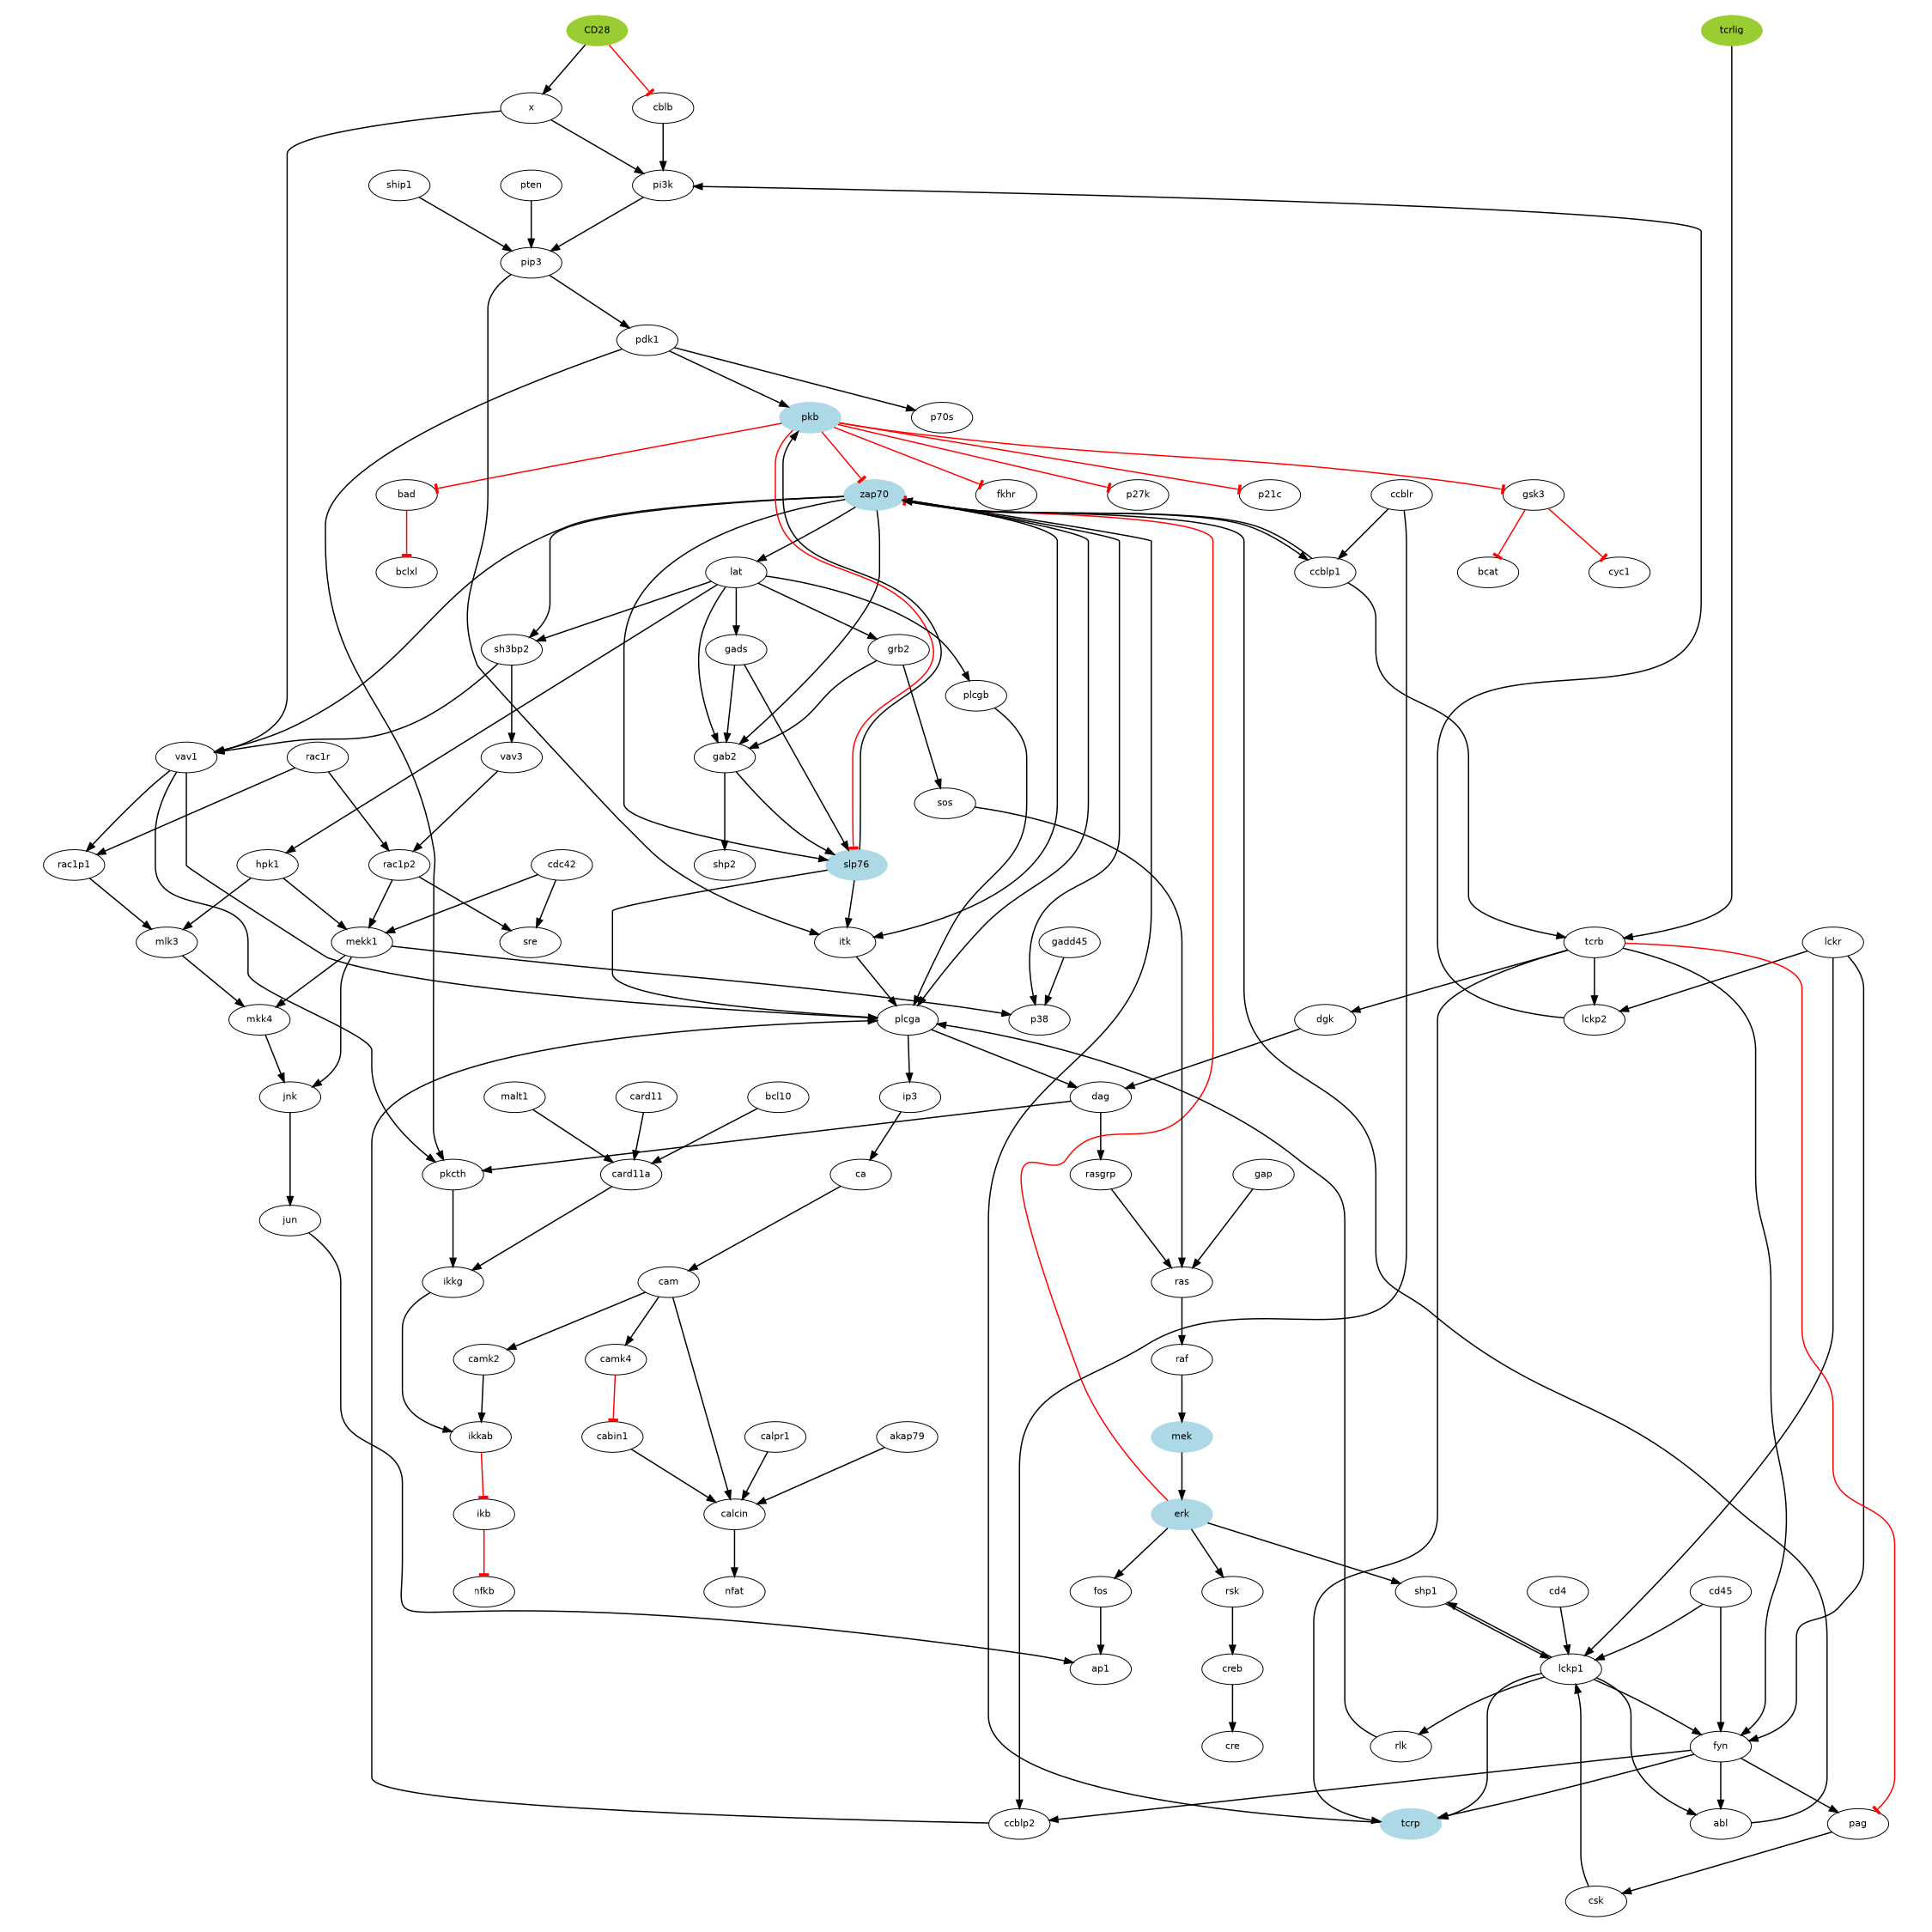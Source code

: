 digraph foo {
	graph [splines=TRUE, size="15,15", bgcolor=white, ratio=fill, pad="0.5,0.5", dpi=72, fontcolor=black, rank=same, rankdir=TB];
	node [label="\N", fontsize=22, fontname=Helvetica, style="filled,bold", shape=circle, fixedsize=TRUE, fillcolor=transparent, color=black, fontcolor=black, height="0.5", width="0.75"];
	edge [headport=center, style=solid, penwidth=1, weight="1.0", arrowsize=2, minlen=3, color=black, dir=none, fontcolor=black, arrowhead=none, arrowtail=none, fontsize=14, labelfontsize=11];
	graph [bb="0 0 3964 3964"];
	subgraph 0 {
		graph [rank=source,
			bb=""];
		CD28 [label=CD28, style=filled, shape=ellipse, fixedsize=FALSE, fillcolor=olivedrab3, color=olivedrab3, height=1, width=2];
		tcrlig [label=tcrlig, style=filled, shape=ellipse, fixedsize=FALSE, fillcolor=olivedrab3, color=olivedrab3, height=1, width=2];
	}
	subgraph 1 {
		graph [rank=sink,
			bb=""];
	}
	mekk1 [label=mekk1, style="filled, bold", shape=ellipse, fixedsize=FALSE, fillcolor=white, height=1, width=2];
	fos [label=fos, style="filled, bold", shape=ellipse, fixedsize=FALSE, fillcolor=white, height=1, width=2];
	bad [label=bad, style="filled, bold", shape=ellipse, fixedsize=FALSE, fillcolor=white, height=1, width=2];
	gads [label=gads, style="filled, bold", shape=ellipse, fixedsize=FALSE, fillcolor=white, height=1, width=2];
	card11a [label=card11a, style="filled, bold", shape=ellipse, fixedsize=FALSE, fillcolor=white, height=1, width=2];
	gab2 [label=gab2, style="filled, bold", shape=ellipse, fixedsize=FALSE, fillcolor=white, height=1, width=2];
	fyn [label=fyn, style="filled, bold", shape=ellipse, fixedsize=FALSE, fillcolor=white, height=1, width=2];
	gadd45 [label=gadd45, style="filled, bold", shape=ellipse, fixedsize=FALSE, fillcolor=white, height=1, width=2];
	cd4 [label=cd4, style="filled, bold", shape=ellipse, fixedsize=FALSE, fillcolor=white, height=1, width=2];
	zap70 [label=zap70, style="filled, bold", shape=ellipse, fixedsize=FALSE, fillcolor=lightblue, color=lightblue, height=1, width=2];
	dag [label=dag, style="filled, bold", shape=ellipse, fixedsize=FALSE, fillcolor=white, height=1, width=2];
	mlk3 [label=mlk3, style="filled, bold", shape=ellipse, fixedsize=FALSE, fillcolor=white, height=1, width=2];
	erk [label=erk, style="filled, bold", shape=ellipse, fixedsize=FALSE, fillcolor=lightblue, color=lightblue, height=1, width=2];
	pdk1 [label=pdk1, style="filled, bold", shape=ellipse, fixedsize=FALSE, fillcolor=white, height=1, width=2];
	cabin1 [label=cabin1, style="filled, bold", shape=ellipse, fixedsize=FALSE, fillcolor=white, height=1, width=2];
	calpr1 [label=calpr1, style="filled, bold", shape=ellipse, fixedsize=FALSE, fillcolor=white, height=1, width=2];
	cd45 [label=cd45, style="filled, bold", shape=ellipse, fixedsize=FALSE, fillcolor=white, height=1, width=2];
	grb2 [label=grb2, style="filled, bold", shape=ellipse, fixedsize=FALSE, fillcolor=white, height=1, width=2];
	lckp1 [label=lckp1, style="filled, bold", shape=ellipse, fixedsize=FALSE, fillcolor=white, height=1, width=2];
	lckr [label=lckr, style="filled, bold", shape=ellipse, fixedsize=FALSE, fillcolor=white, height=1, width=2];
	vav3 [label=vav3, style="filled, bold", shape=ellipse, fixedsize=FALSE, fillcolor=white, height=1, width=2];
	jnk [label=jnk, style="filled, bold", shape=ellipse, fixedsize=FALSE, fillcolor=white, height=1, width=2];
	bcl10 [label=bcl10, style="filled, bold", shape=ellipse, fixedsize=FALSE, fillcolor=white, height=1, width=2];
	calcin [label=calcin, style="filled, bold", shape=ellipse, fixedsize=FALSE, fillcolor=white, height=1, width=2];
	ccblr [label=ccblr, style="filled, bold", shape=ellipse, fixedsize=FALSE, fillcolor=white, height=1, width=2];
	malt1 [label=malt1, style="filled, bold", shape=ellipse, fixedsize=FALSE, fillcolor=white, height=1, width=2];
	itk [label=itk, style="filled, bold", shape=ellipse, fixedsize=FALSE, fillcolor=white, height=1, width=2];
	slp76 [label=slp76, style="filled, bold", shape=ellipse, fixedsize=FALSE, fillcolor=lightblue, color=lightblue, height=1, width=2];
	rsk [label=rsk, style="filled, bold", shape=ellipse, fixedsize=FALSE, fillcolor=white, height=1, width=2];
	dgk [label=dgk, style="filled, bold", shape=ellipse, fixedsize=FALSE, fillcolor=white, height=1, width=2];
	hpk1 [label=hpk1, style="filled, bold", shape=ellipse, fixedsize=FALSE, fillcolor=white, height=1, width=2];
	pi3k [label=pi3k, style="filled, bold", shape=ellipse, fixedsize=FALSE, fillcolor=white, height=1, width=2];
	pkb [label=pkb, style="filled, bold", shape=ellipse, fixedsize=FALSE, fillcolor=lightblue, color=lightblue, height=1, width=2];
	camk4 [label=camk4, style="filled, bold", shape=ellipse, fixedsize=FALSE, fillcolor=white, height=1, width=2];
	ccblp2 [label=ccblp2, style="filled, bold", shape=ellipse, fixedsize=FALSE, fillcolor=white, height=1, width=2];
	card11 [label=card11, style="filled, bold", shape=ellipse, fixedsize=FALSE, fillcolor=white, height=1, width=2];
	vav1 [label=vav1, style="filled, bold", shape=ellipse, fixedsize=FALSE, fillcolor=white, height=1, width=2];
	mek [label=mek, style="filled, bold", shape=ellipse, fixedsize=FALSE, fillcolor=lightblue, color=lightblue, height=1, width=2];
	cdc42 [label=cdc42, style="filled, bold", shape=ellipse, fixedsize=FALSE, fillcolor=white, height=1, width=2];
	cam [label=cam, style="filled, bold", shape=ellipse, fixedsize=FALSE, fillcolor=white, height=1, width=2];
	sh3bp2 [label=sh3bp2, style="filled, bold", shape=ellipse, fixedsize=FALSE, fillcolor=white, height=1, width=2];
	shp1 [label=shp1, style="filled, bold", shape=ellipse, fixedsize=FALSE, fillcolor=white, height=1, width=2];
	lat [label=lat, style="filled, bold", shape=ellipse, fixedsize=FALSE, fillcolor=white, height=1, width=2];
	tcrb [label=tcrb, style="filled, bold", shape=ellipse, fixedsize=FALSE, fillcolor=white, height=1, width=2];
	plcga [label=plcga, style="filled, bold", shape=ellipse, fixedsize=FALSE, fillcolor=white, height=1, width=2];
	cblb [label=cblb, style="filled, bold", shape=ellipse, fixedsize=FALSE, fillcolor=white, height=1, width=2];
	plcgb [label=plcgb, style="filled, bold", shape=ellipse, fixedsize=FALSE, fillcolor=white, height=1, width=2];
	akap79 [label=akap79, style="filled, bold", shape=ellipse, fixedsize=FALSE, fillcolor=white, height=1, width=2];
	rac1p1 [label=rac1p1, style="filled, bold", shape=ellipse, fixedsize=FALSE, fillcolor=white, height=1, width=2];
	ikkab [label=ikkab, style="filled, bold", shape=ellipse, fixedsize=FALSE, fillcolor=white, height=1, width=2];
	pag [label=pag, style="filled, bold", shape=ellipse, fixedsize=FALSE, fillcolor=white, height=1, width=2];
	pip3 [label=pip3, style="filled, bold", shape=ellipse, fixedsize=FALSE, fillcolor=white, height=1, width=2];
	gsk3 [label=gsk3, style="filled, bold", shape=ellipse, fixedsize=FALSE, fillcolor=white, height=1, width=2];
	ccblp1 [label=ccblp1, style="filled, bold", shape=ellipse, fixedsize=FALSE, fillcolor=white, height=1, width=2];
	csk [label=csk, style="filled, bold", shape=ellipse, fixedsize=FALSE, fillcolor=white, height=1, width=2];
	raf [label=raf, style="filled, bold", shape=ellipse, fixedsize=FALSE, fillcolor=white, height=1, width=2];
	rac1r [label=rac1r, style="filled, bold", shape=ellipse, fixedsize=FALSE, fillcolor=white, height=1, width=2];
	x [label=x, style="filled, bold", shape=ellipse, fixedsize=FALSE, fillcolor=white, height=1, width=2];
	ship1 [label=ship1, style="filled, bold", shape=ellipse, fixedsize=FALSE, fillcolor=white, height=1, width=2];
	sos [label=sos, style="filled, bold", shape=ellipse, fixedsize=FALSE, fillcolor=white, height=1, width=2];
	rlk [label=rlk, style="filled, bold", shape=ellipse, fixedsize=FALSE, fillcolor=white, height=1, width=2];
	mkk4 [label=mkk4, style="filled, bold", shape=ellipse, fixedsize=FALSE, fillcolor=white, height=1, width=2];
	lckp2 [label=lckp2, style="filled, bold", shape=ellipse, fixedsize=FALSE, fillcolor=white, height=1, width=2];
	ca [label=ca, style="filled, bold", shape=ellipse, fixedsize=FALSE, fillcolor=white, height=1, width=2];
	pkcth [label=pkcth, style="filled, bold", shape=ellipse, fixedsize=FALSE, fillcolor=white, height=1, width=2];
	jun [label=jun, style="filled, bold", shape=ellipse, fixedsize=FALSE, fillcolor=white, height=1, width=2];
	rasgrp [label=rasgrp, style="filled, bold", shape=ellipse, fixedsize=FALSE, fillcolor=white, height=1, width=2];
	gap [label=gap, style="filled, bold", shape=ellipse, fixedsize=FALSE, fillcolor=white, height=1, width=2];
	rac1p2 [label=rac1p2, style="filled, bold", shape=ellipse, fixedsize=FALSE, fillcolor=white, height=1, width=2];
	ras [label=ras, style="filled, bold", shape=ellipse, fixedsize=FALSE, fillcolor=white, height=1, width=2];
	camk2 [label=camk2, style="filled, bold", shape=ellipse, fixedsize=FALSE, fillcolor=white, height=1, width=2];
	pten [label=pten, style="filled, bold", shape=ellipse, fixedsize=FALSE, fillcolor=white, height=1, width=2];
	ip3 [label=ip3, style="filled, bold", shape=ellipse, fixedsize=FALSE, fillcolor=white, height=1, width=2];
	abl [label=abl, style="filled, bold", shape=ellipse, fixedsize=FALSE, fillcolor=white, height=1, width=2];
	ikb [label=ikb, style="filled, bold", shape=ellipse, fixedsize=FALSE, fillcolor=white, height=1, width=2];
	tcrp [label=tcrp, style="filled, bold", shape=ellipse, fixedsize=FALSE, fillcolor=lightblue, color=lightblue, height=1, width=2];
	creb [label=creb, style="filled, bold", shape=ellipse, fixedsize=FALSE, fillcolor=white, height=1, width=2];
	ikkg [label=ikkg, style="filled, bold", shape=ellipse, fixedsize=FALSE, fillcolor=white, height=1, width=2];
	p38 [label=p38, style="filled, bold", shape=ellipse, fixedsize=FALSE, fillcolor=white, height=1, width=2];
	ap1 [label=ap1, style="filled, bold", shape=ellipse, fixedsize=FALSE, fillcolor=white, height=1, width=2];
	bclxl [label=bclxl, style="filled, bold", shape=ellipse, fixedsize=FALSE, fillcolor=white, height=1, width=2];
	nfat [label=nfat, style="filled, bold", shape=ellipse, fixedsize=FALSE, fillcolor=white, height=1, width=2];
	p21c [label=p21c, style="filled, bold", shape=ellipse, fixedsize=FALSE, fillcolor=white, height=1, width=2];
	sre [label=sre, style="filled, bold", shape=ellipse, fixedsize=FALSE, fillcolor=white, height=1, width=2];
	p70s [label=p70s, style="filled, bold", shape=ellipse, fixedsize=FALSE, fillcolor=white, height=1, width=2];
	fkhr [label=fkhr, style="filled, bold", shape=ellipse, fixedsize=FALSE, fillcolor=white, height=1, width=2];
	cyc1 [label=cyc1, style="filled, bold", shape=ellipse, fixedsize=FALSE, fillcolor=white, height=1, width=2];
	shp2 [label=shp2, style="filled, bold", shape=ellipse, fixedsize=FALSE, fillcolor=white, height=1, width=2];
	nfkb [label=nfkb, style="filled, bold", shape=ellipse, fixedsize=FALSE, fillcolor=white, height=1, width=2];
	cre [label=cre, style="filled, bold", shape=ellipse, fixedsize=FALSE, fillcolor=white, height=1, width=2];
	p27k [label=p27k, style="filled, bold", shape=ellipse, fixedsize=FALSE, fillcolor=white, height=1, width=2];
	bcat [label=bcat, style="filled, bold", shape=ellipse, fixedsize=FALSE, fillcolor=white, height=1, width=2];
	mekk1 -> p38:center [penwidth=3, weight=1, dir=forward, arrowhead=normal];
	mekk1 -> jnk:center [penwidth=3, weight=1, dir=forward, arrowhead=normal];
	mekk1 -> mkk4:center [penwidth=3, weight=1, dir=forward, arrowhead=normal];
	fos -> ap1:center [penwidth=3, weight=1, dir=forward, arrowhead=normal];
	bad -> bclxl:center [penwidth=3, weight=1, color=red, dir=forward, arrowhead=tee];
	gads -> gab2:center [penwidth=3, weight=1, dir=forward, arrowhead=normal];
	gads -> slp76:center [penwidth=3, weight=1, dir=forward, arrowhead=normal];
	card11a -> ikkg:center [penwidth=3, weight=1, dir=forward, arrowhead=normal];
	gab2 -> slp76:center [penwidth=3, weight=1, dir=forward, arrowhead=normal];
	gab2 -> shp2:center [penwidth=3, weight=1, dir=forward, arrowhead=normal];
	fyn -> ccblp2:center [penwidth=3, weight=1, dir=forward, arrowhead=normal];
	fyn -> tcrp:center [penwidth=3, weight=1, dir=forward, arrowhead=normal];
	fyn -> abl:center [penwidth=3, weight=1, dir=forward, arrowhead=normal];
	fyn -> pag:center [penwidth=3, weight=1, dir=forward, arrowhead=normal];
	gadd45 -> p38:center [penwidth=3, weight=1, dir=forward, arrowhead=normal];
	cd4 -> lckp1:center [penwidth=3, weight=1, dir=forward, arrowhead=normal];
	zap70 -> lat:center [penwidth=3, weight=1, dir=forward, arrowhead=normal];
	zap70 -> ccblp1:center [penwidth=3, weight=1, dir=forward, arrowhead=normal];
	zap70 -> p38:center [penwidth=3, weight=1, dir=forward, arrowhead=normal];
	zap70 -> sh3bp2:center [penwidth=3, weight=1, dir=forward, arrowhead=normal];
	zap70 -> itk:center [penwidth=3, weight=1, dir=forward, arrowhead=normal];
	zap70 -> gab2:center [penwidth=3, weight=1, dir=forward, arrowhead=normal];
	zap70 -> slp76:center [penwidth=3, weight=1, dir=forward, arrowhead=normal];
	zap70 -> plcga:center [penwidth=3, weight=1, dir=forward, arrowhead=normal];
	zap70 -> vav1:center [penwidth=3, weight=1, dir=forward, arrowhead=normal];
	dag -> rasgrp:center [penwidth=3, weight=1, dir=forward, arrowhead=normal];
	dag -> pkcth:center [penwidth=3, weight=1, dir=forward, arrowhead=normal];
	mlk3 -> mkk4:center [penwidth=3, weight=1, dir=forward, arrowhead=normal];
	erk -> rsk:center [penwidth=3, weight=1, dir=forward, arrowhead=normal];
	erk -> fos:center [penwidth=3, weight=1, dir=forward, arrowhead=normal];
	erk -> shp1:center [penwidth=3, weight=1, dir=forward, arrowhead=normal];
	erk -> zap70:center [penwidth=3, weight=1, color=red, dir=forward, arrowhead=tee];
	pdk1 -> pkcth:center [penwidth=3, weight=1, dir=forward, arrowhead=normal];
	pdk1 -> p70s:center [penwidth=3, weight=1, dir=forward, arrowhead=normal];
	pdk1 -> pkb:center [penwidth=3, weight=1, dir=forward, arrowhead=normal];
	cabin1 -> calcin:center [penwidth=3, weight=1, dir=forward, arrowhead=normal];
	calpr1 -> calcin:center [penwidth=3, weight=1, dir=forward, arrowhead=normal];
	cd45 -> fyn:center [penwidth=3, weight=1, dir=forward, arrowhead=normal];
	cd45 -> lckp1:center [penwidth=3, weight=1, dir=forward, arrowhead=normal];
	grb2 -> gab2:center [penwidth=3, weight=1, dir=forward, arrowhead=normal];
	grb2 -> sos:center [penwidth=3, weight=1, dir=forward, arrowhead=normal];
	lckp1 -> fyn:center [penwidth=3, weight=1, dir=forward, arrowhead=normal];
	lckp1 -> shp1:center [penwidth=3, weight=1, dir=forward, arrowhead=normal];
	lckp1 -> rlk:center [penwidth=3, weight=1, dir=forward, arrowhead=normal];
	lckp1 -> abl:center [penwidth=3, weight=1, dir=forward, arrowhead=normal];
	lckp1 -> tcrp:center [penwidth=3, weight=1, dir=forward, arrowhead=normal];
	lckr -> fyn:center [penwidth=3, weight=1, dir=forward, arrowhead=normal];
	lckr -> lckp2:center [penwidth=3, weight=1, dir=forward, arrowhead=normal];
	lckr -> lckp1:center [penwidth=3, weight=1, dir=forward, arrowhead=normal];
	vav3 -> rac1p2:center [penwidth=3, weight=1, dir=forward, arrowhead=normal];
	jnk -> jun:center [penwidth=3, weight=1, dir=forward, arrowhead=normal];
	bcl10 -> card11a:center [penwidth=3, weight=1, dir=forward, arrowhead=normal];
	calcin -> nfat:center [penwidth=3, weight=1, dir=forward, arrowhead=normal];
	ccblr -> ccblp2:center [penwidth=3, weight=1, dir=forward, arrowhead=normal];
	ccblr -> ccblp1:center [penwidth=3, weight=1, dir=forward, arrowhead=normal];
	malt1 -> card11a:center [penwidth=3, weight=1, dir=forward, arrowhead=normal];
	itk -> plcga:center [penwidth=3, weight=1, dir=forward, arrowhead=normal];
	slp76 -> plcga:center [penwidth=3, weight=1, dir=forward, arrowhead=normal];
	slp76 -> itk:center [penwidth=3, weight=1, dir=forward, arrowhead=normal];
	slp76 -> pkb:center [penwidth=3, weight=1, dir=forward, arrowhead=normal];
	rsk -> creb:center [penwidth=3, weight=1, dir=forward, arrowhead=normal];
	dgk -> dag:center [penwidth=3, weight=1, dir=forward, arrowhead=normal];
	hpk1 -> mlk3:center [penwidth=3, weight=1, dir=forward, arrowhead=normal];
	hpk1 -> mekk1:center [penwidth=3, weight=1, dir=forward, arrowhead=normal];
	CD28 -> x:center [penwidth=3, weight=1, dir=forward, arrowhead=normal];
	CD28 -> cblb:center [penwidth=3, weight=1, color=red, dir=forward, arrowhead=tee];
	pi3k -> pip3:center [penwidth=3, weight=1, dir=forward, arrowhead=normal];
	pkb -> bad:center [penwidth=3, weight=1, color=red, dir=forward, arrowhead=tee];
	pkb -> p21c:center [penwidth=3, weight=1, color=red, dir=forward, arrowhead=tee];
	pkb -> fkhr:center [penwidth=3, weight=1, color=red, dir=forward, arrowhead=tee];
	pkb -> gsk3:center [penwidth=3, weight=1, color=red, dir=forward, arrowhead=tee];
	pkb -> p27k:center [penwidth=3, weight=1, color=red, dir=forward, arrowhead=tee];
	pkb -> zap70:center [penwidth=3, weight=1, color=red, dir=forward, arrowhead=tee];
	pkb -> slp76:center [penwidth=3, weight=1, color=red, dir=forward, arrowhead=tee];
	camk4 -> cabin1:center [penwidth=3, weight=1, color=red, dir=forward, arrowhead=tee];
	ccblp2 -> plcga:center [penwidth=3, weight=1, dir=forward, arrowhead=normal];
	card11 -> card11a:center [penwidth=3, weight=1, dir=forward, arrowhead=normal];
	vav1 -> plcga:center [penwidth=3, weight=1, dir=forward, arrowhead=normal];
	vav1 -> pkcth:center [penwidth=3, weight=1, dir=forward, arrowhead=normal];
	vav1 -> rac1p1:center [penwidth=3, weight=1, dir=forward, arrowhead=normal];
	mek -> erk:center [penwidth=3, weight=1, dir=forward, arrowhead=normal];
	cdc42 -> sre:center [penwidth=3, weight=1, dir=forward, arrowhead=normal];
	cdc42 -> mekk1:center [penwidth=3, weight=1, dir=forward, arrowhead=normal];
	cam -> camk4:center [penwidth=3, weight=1, dir=forward, arrowhead=normal];
	cam -> camk2:center [penwidth=3, weight=1, dir=forward, arrowhead=normal];
	cam -> calcin:center [penwidth=3, weight=1, dir=forward, arrowhead=normal];
	sh3bp2 -> vav3:center [penwidth=3, weight=1, dir=forward, arrowhead=normal];
	sh3bp2 -> vav1:center [penwidth=3, weight=1, dir=forward, arrowhead=normal];
	shp1 -> lckp1:center [penwidth=3, weight=1, dir=forward, arrowhead=normal];
	lat -> gads:center [penwidth=3, weight=1, dir=forward, arrowhead=normal];
	lat -> hpk1:center [penwidth=3, weight=1, dir=forward, arrowhead=normal];
	lat -> grb2:center [penwidth=3, weight=1, dir=forward, arrowhead=normal];
	lat -> sh3bp2:center [penwidth=3, weight=1, dir=forward, arrowhead=normal];
	lat -> gab2:center [penwidth=3, weight=1, dir=forward, arrowhead=normal];
	lat -> plcgb:center [penwidth=3, weight=1, dir=forward, arrowhead=normal];
	tcrb -> fyn:center [penwidth=3, weight=1, dir=forward, arrowhead=normal];
	tcrb -> lckp2:center [penwidth=3, weight=1, dir=forward, arrowhead=normal];
	tcrb -> pag:center [penwidth=3, weight=1, color=red, dir=forward, arrowhead=tee];
	tcrb -> tcrp:center [penwidth=3, weight=1, dir=forward, arrowhead=normal];
	tcrb -> dgk:center [penwidth=3, weight=1, dir=forward, arrowhead=normal];
	plcga -> dag:center [penwidth=3, weight=1, dir=forward, arrowhead=normal];
	plcga -> ip3:center [penwidth=3, weight=1, dir=forward, arrowhead=normal];
	cblb -> pi3k:center [penwidth=3, weight=1, dir=forward, arrowhead=normal];
	plcgb -> plcga:center [penwidth=3, weight=1, dir=forward, arrowhead=normal];
	akap79 -> calcin:center [penwidth=3, weight=1, dir=forward, arrowhead=normal];
	rac1p1 -> mlk3:center [penwidth=3, weight=1, dir=forward, arrowhead=normal];
	ikkab -> ikb:center [penwidth=3, weight=1, color=red, dir=forward, arrowhead=tee];
	pag -> csk:center [penwidth=3, weight=1, dir=forward, arrowhead=normal];
	pip3 -> itk:center [penwidth=3, weight=1, dir=forward, arrowhead=normal];
	pip3 -> pdk1:center [penwidth=3, weight=1, dir=forward, arrowhead=normal];
	tcrlig -> tcrb:center [penwidth=3, weight=1, dir=forward, arrowhead=normal];
	gsk3 -> cyc1:center [penwidth=3, weight=1, color=red, dir=forward, arrowhead=tee];
	gsk3 -> bcat:center [penwidth=3, weight=1, color=red, dir=forward, arrowhead=tee];
	ccblp1 -> zap70:center [penwidth=3, weight=1, dir=forward, arrowhead=normal];
	ccblp1 -> tcrb:center [penwidth=3, weight=1, dir=forward, arrowhead=normal];
	csk -> lckp1:center [penwidth=3, weight=1, dir=forward, arrowhead=normal];
	raf -> mek:center [penwidth=3, weight=1, dir=forward, arrowhead=normal];
	rac1r -> rac1p2:center [penwidth=3, weight=1, dir=forward, arrowhead=normal];
	rac1r -> rac1p1:center [penwidth=3, weight=1, dir=forward, arrowhead=normal];
	x -> vav1:center [penwidth=3, weight=1, dir=forward, arrowhead=normal];
	x -> pi3k:center [penwidth=3, weight=1, dir=forward, arrowhead=normal];
	ship1 -> pip3:center [penwidth=3, weight=1, dir=forward, arrowhead=normal];
	sos -> ras:center [penwidth=3, weight=1, dir=forward, arrowhead=normal];
	rlk -> plcga:center [penwidth=3, weight=1, dir=forward, arrowhead=normal];
	mkk4 -> jnk:center [penwidth=3, weight=1, dir=forward, arrowhead=normal];
	lckp2 -> pi3k:center [penwidth=3, weight=1, dir=forward, arrowhead=normal];
	ca -> cam:center [penwidth=3, weight=1, dir=forward, arrowhead=normal];
	pkcth -> ikkg:center [penwidth=3, weight=1, dir=forward, arrowhead=normal];
	jun -> ap1:center [penwidth=3, weight=1, dir=forward, arrowhead=normal];
	rasgrp -> ras:center [penwidth=3, weight=1, dir=forward, arrowhead=normal];
	gap -> ras:center [penwidth=3, weight=1, dir=forward, arrowhead=normal];
	rac1p2 -> mekk1:center [penwidth=3, weight=1, dir=forward, arrowhead=normal];
	rac1p2 -> sre:center [penwidth=3, weight=1, dir=forward, arrowhead=normal];
	ras -> raf:center [penwidth=3, weight=1, dir=forward, arrowhead=normal];
	camk2 -> ikkab:center [penwidth=3, weight=1, dir=forward, arrowhead=normal];
	pten -> pip3:center [penwidth=3, weight=1, dir=forward, arrowhead=normal];
	ip3 -> ca:center [penwidth=3, weight=1, dir=forward, arrowhead=normal];
	abl -> zap70:center [penwidth=3, weight=1, dir=forward, arrowhead=normal];
	ikb -> nfkb:center [penwidth=3, weight=1, color=red, dir=forward, arrowhead=tee];
	tcrp -> zap70:center [penwidth=3, weight=1, dir=forward, arrowhead=normal];
	creb -> cre:center [penwidth=3, weight=1, dir=forward, arrowhead=normal];
	ikkg -> ikkab:center [penwidth=3, weight=1, dir=forward, arrowhead=normal];
}
